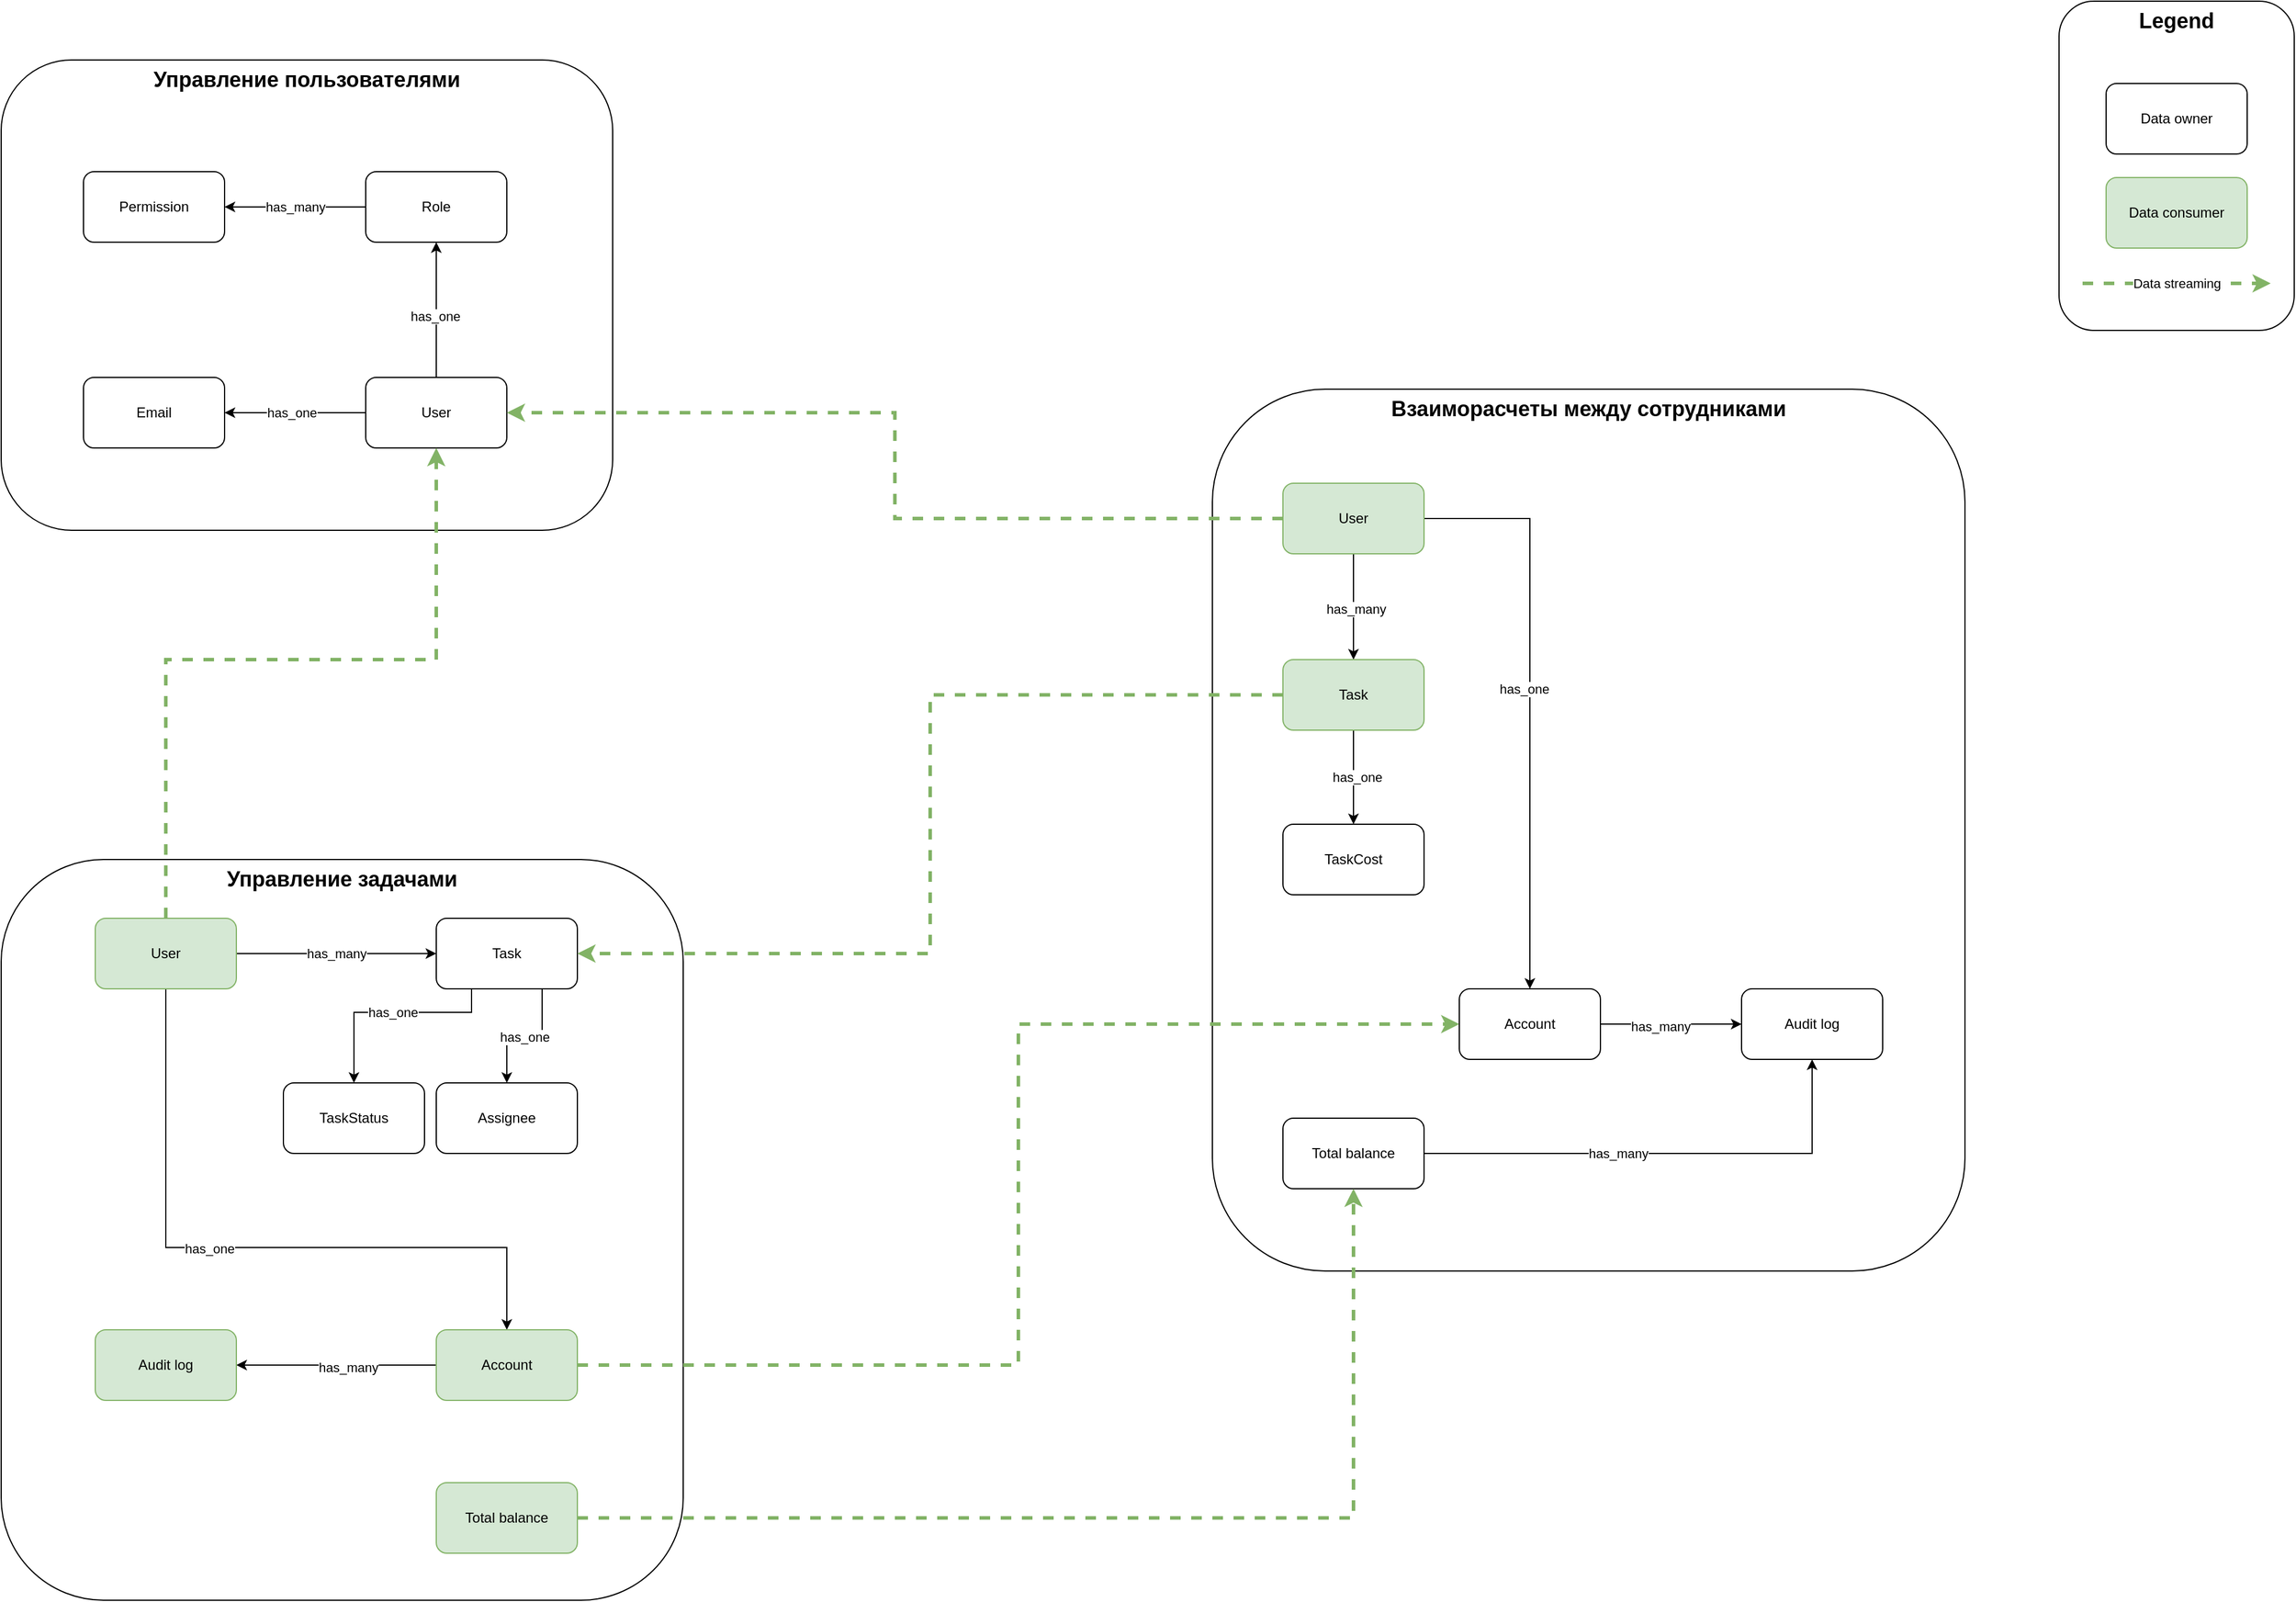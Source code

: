 <mxfile version="22.0.0" type="device">
  <diagram name="Page-1" id="aMFKIBQGXJVD9KH4IB0Q">
    <mxGraphModel dx="2565" dy="3374" grid="1" gridSize="10" guides="1" tooltips="1" connect="1" arrows="1" fold="1" page="1" pageScale="1" pageWidth="2336" pageHeight="1654" math="0" shadow="0">
      <root>
        <mxCell id="0" />
        <mxCell id="1" parent="0" />
        <mxCell id="T1hTMUztPTMwDlTIGCYi-98" value="Legend" style="rounded=1;whiteSpace=wrap;html=1;verticalAlign=top;fontSize=18;fontStyle=1" vertex="1" parent="1">
          <mxGeometry x="2040" y="-1600" width="200" height="280" as="geometry" />
        </mxCell>
        <mxCell id="T1hTMUztPTMwDlTIGCYi-2" value="Взаиморасчеты между сотрудниками" style="rounded=1;whiteSpace=wrap;html=1;verticalAlign=top;fontSize=18;fontStyle=1" vertex="1" parent="1">
          <mxGeometry x="1320" y="-1270" width="640" height="750" as="geometry" />
        </mxCell>
        <mxCell id="T1hTMUztPTMwDlTIGCYi-3" value="Управление задачами" style="rounded=1;whiteSpace=wrap;html=1;verticalAlign=top;fontSize=18;fontStyle=1" vertex="1" parent="1">
          <mxGeometry x="290" y="-870" width="580" height="630" as="geometry" />
        </mxCell>
        <mxCell id="T1hTMUztPTMwDlTIGCYi-4" value="Управление пользователями" style="rounded=1;whiteSpace=wrap;html=1;verticalAlign=top;fontSize=18;fontStyle=1" vertex="1" parent="1">
          <mxGeometry x="290" y="-1550" width="520" height="400" as="geometry" />
        </mxCell>
        <mxCell id="T1hTMUztPTMwDlTIGCYi-51" value="" style="edgeStyle=orthogonalEdgeStyle;rounded=0;orthogonalLoop=1;jettySize=auto;html=1;" edge="1" parent="1" source="T1hTMUztPTMwDlTIGCYi-48" target="T1hTMUztPTMwDlTIGCYi-49">
          <mxGeometry relative="1" as="geometry" />
        </mxCell>
        <mxCell id="T1hTMUztPTMwDlTIGCYi-52" value="has_one" style="edgeLabel;html=1;align=center;verticalAlign=middle;resizable=0;points=[];" vertex="1" connectable="0" parent="T1hTMUztPTMwDlTIGCYi-51">
          <mxGeometry x="-0.089" y="1" relative="1" as="geometry">
            <mxPoint as="offset" />
          </mxGeometry>
        </mxCell>
        <mxCell id="T1hTMUztPTMwDlTIGCYi-70" value="" style="edgeStyle=orthogonalEdgeStyle;rounded=0;orthogonalLoop=1;jettySize=auto;html=1;" edge="1" parent="1" source="T1hTMUztPTMwDlTIGCYi-48" target="T1hTMUztPTMwDlTIGCYi-69">
          <mxGeometry relative="1" as="geometry" />
        </mxCell>
        <mxCell id="T1hTMUztPTMwDlTIGCYi-71" value="has_one" style="edgeLabel;html=1;align=center;verticalAlign=middle;resizable=0;points=[];" vertex="1" connectable="0" parent="T1hTMUztPTMwDlTIGCYi-70">
          <mxGeometry x="0.056" relative="1" as="geometry">
            <mxPoint as="offset" />
          </mxGeometry>
        </mxCell>
        <mxCell id="T1hTMUztPTMwDlTIGCYi-48" value="User" style="rounded=1;whiteSpace=wrap;html=1;" vertex="1" parent="1">
          <mxGeometry x="600" y="-1280" width="120" height="60" as="geometry" />
        </mxCell>
        <mxCell id="T1hTMUztPTMwDlTIGCYi-53" value="has_many" style="edgeStyle=orthogonalEdgeStyle;rounded=0;orthogonalLoop=1;jettySize=auto;html=1;" edge="1" parent="1" source="T1hTMUztPTMwDlTIGCYi-49" target="T1hTMUztPTMwDlTIGCYi-50">
          <mxGeometry relative="1" as="geometry" />
        </mxCell>
        <mxCell id="T1hTMUztPTMwDlTIGCYi-49" value="Role" style="rounded=1;whiteSpace=wrap;html=1;" vertex="1" parent="1">
          <mxGeometry x="600" y="-1455" width="120" height="60" as="geometry" />
        </mxCell>
        <mxCell id="T1hTMUztPTMwDlTIGCYi-50" value="Permission" style="rounded=1;whiteSpace=wrap;html=1;" vertex="1" parent="1">
          <mxGeometry x="360" y="-1455" width="120" height="60" as="geometry" />
        </mxCell>
        <mxCell id="T1hTMUztPTMwDlTIGCYi-56" value="has_many" style="edgeStyle=orthogonalEdgeStyle;rounded=0;orthogonalLoop=1;jettySize=auto;html=1;" edge="1" parent="1" source="T1hTMUztPTMwDlTIGCYi-54" target="T1hTMUztPTMwDlTIGCYi-55">
          <mxGeometry relative="1" as="geometry" />
        </mxCell>
        <mxCell id="T1hTMUztPTMwDlTIGCYi-58" value="" style="edgeStyle=orthogonalEdgeStyle;rounded=0;orthogonalLoop=1;jettySize=auto;html=1;" edge="1" parent="1" source="T1hTMUztPTMwDlTIGCYi-54" target="T1hTMUztPTMwDlTIGCYi-57">
          <mxGeometry relative="1" as="geometry">
            <Array as="points">
              <mxPoint x="430" y="-540" />
              <mxPoint x="720" y="-540" />
            </Array>
          </mxGeometry>
        </mxCell>
        <mxCell id="T1hTMUztPTMwDlTIGCYi-62" value="has_one" style="edgeLabel;html=1;align=center;verticalAlign=middle;resizable=0;points=[];" vertex="1" connectable="0" parent="T1hTMUztPTMwDlTIGCYi-58">
          <mxGeometry x="-0.114" y="-1" relative="1" as="geometry">
            <mxPoint as="offset" />
          </mxGeometry>
        </mxCell>
        <mxCell id="T1hTMUztPTMwDlTIGCYi-87" style="edgeStyle=orthogonalEdgeStyle;rounded=0;orthogonalLoop=1;jettySize=auto;html=1;entryX=0.5;entryY=1;entryDx=0;entryDy=0;fillColor=#d5e8d4;strokeColor=#82b366;strokeWidth=3;dashed=1;" edge="1" parent="1" source="T1hTMUztPTMwDlTIGCYi-54" target="T1hTMUztPTMwDlTIGCYi-48">
          <mxGeometry relative="1" as="geometry">
            <Array as="points">
              <mxPoint x="430" y="-1040" />
              <mxPoint x="660" y="-1040" />
            </Array>
          </mxGeometry>
        </mxCell>
        <mxCell id="T1hTMUztPTMwDlTIGCYi-54" value="User" style="rounded=1;whiteSpace=wrap;html=1;fillColor=#d5e8d4;strokeColor=#82b366;" vertex="1" parent="1">
          <mxGeometry x="370" y="-820" width="120" height="60" as="geometry" />
        </mxCell>
        <mxCell id="T1hTMUztPTMwDlTIGCYi-64" value="" style="edgeStyle=orthogonalEdgeStyle;rounded=0;orthogonalLoop=1;jettySize=auto;html=1;exitX=0.25;exitY=1;exitDx=0;exitDy=0;" edge="1" parent="1" source="T1hTMUztPTMwDlTIGCYi-55" target="T1hTMUztPTMwDlTIGCYi-63">
          <mxGeometry relative="1" as="geometry">
            <Array as="points">
              <mxPoint x="690" y="-740" />
              <mxPoint x="590" y="-740" />
            </Array>
          </mxGeometry>
        </mxCell>
        <mxCell id="T1hTMUztPTMwDlTIGCYi-65" value="has_one" style="edgeLabel;html=1;align=center;verticalAlign=middle;resizable=0;points=[];" vertex="1" connectable="0" parent="T1hTMUztPTMwDlTIGCYi-64">
          <mxGeometry x="-0.028" relative="1" as="geometry">
            <mxPoint as="offset" />
          </mxGeometry>
        </mxCell>
        <mxCell id="T1hTMUztPTMwDlTIGCYi-67" value="" style="edgeStyle=orthogonalEdgeStyle;rounded=0;orthogonalLoop=1;jettySize=auto;html=1;exitX=0.75;exitY=1;exitDx=0;exitDy=0;" edge="1" parent="1" source="T1hTMUztPTMwDlTIGCYi-55" target="T1hTMUztPTMwDlTIGCYi-66">
          <mxGeometry relative="1" as="geometry" />
        </mxCell>
        <mxCell id="T1hTMUztPTMwDlTIGCYi-68" value="has_one" style="edgeLabel;html=1;align=center;verticalAlign=middle;resizable=0;points=[];" vertex="1" connectable="0" parent="T1hTMUztPTMwDlTIGCYi-67">
          <mxGeometry x="-0.003" y="1" relative="1" as="geometry">
            <mxPoint as="offset" />
          </mxGeometry>
        </mxCell>
        <mxCell id="T1hTMUztPTMwDlTIGCYi-55" value="Task" style="rounded=1;whiteSpace=wrap;html=1;" vertex="1" parent="1">
          <mxGeometry x="660" y="-820" width="120" height="60" as="geometry" />
        </mxCell>
        <mxCell id="T1hTMUztPTMwDlTIGCYi-60" value="" style="edgeStyle=orthogonalEdgeStyle;rounded=0;orthogonalLoop=1;jettySize=auto;html=1;" edge="1" parent="1" source="T1hTMUztPTMwDlTIGCYi-57" target="T1hTMUztPTMwDlTIGCYi-59">
          <mxGeometry relative="1" as="geometry" />
        </mxCell>
        <mxCell id="T1hTMUztPTMwDlTIGCYi-61" value="has_many" style="edgeLabel;html=1;align=center;verticalAlign=middle;resizable=0;points=[];" vertex="1" connectable="0" parent="T1hTMUztPTMwDlTIGCYi-60">
          <mxGeometry x="-0.114" y="2" relative="1" as="geometry">
            <mxPoint as="offset" />
          </mxGeometry>
        </mxCell>
        <mxCell id="T1hTMUztPTMwDlTIGCYi-89" style="edgeStyle=orthogonalEdgeStyle;rounded=0;orthogonalLoop=1;jettySize=auto;html=1;entryX=0;entryY=0.5;entryDx=0;entryDy=0;strokeWidth=3;dashed=1;fillColor=#d5e8d4;strokeColor=#82b366;" edge="1" parent="1" source="T1hTMUztPTMwDlTIGCYi-57" target="T1hTMUztPTMwDlTIGCYi-79">
          <mxGeometry relative="1" as="geometry" />
        </mxCell>
        <mxCell id="T1hTMUztPTMwDlTIGCYi-57" value="Account" style="rounded=1;whiteSpace=wrap;html=1;fillColor=#d5e8d4;strokeColor=#82b366;" vertex="1" parent="1">
          <mxGeometry x="660" y="-470" width="120" height="60" as="geometry" />
        </mxCell>
        <mxCell id="T1hTMUztPTMwDlTIGCYi-59" value="Audit log" style="rounded=1;whiteSpace=wrap;html=1;fillColor=#d5e8d4;strokeColor=#82b366;" vertex="1" parent="1">
          <mxGeometry x="370" y="-470" width="120" height="60" as="geometry" />
        </mxCell>
        <mxCell id="T1hTMUztPTMwDlTIGCYi-63" value="TaskStatus" style="rounded=1;whiteSpace=wrap;html=1;" vertex="1" parent="1">
          <mxGeometry x="530" y="-680" width="120" height="60" as="geometry" />
        </mxCell>
        <mxCell id="T1hTMUztPTMwDlTIGCYi-66" value="Assignee" style="rounded=1;whiteSpace=wrap;html=1;" vertex="1" parent="1">
          <mxGeometry x="660" y="-680" width="120" height="60" as="geometry" />
        </mxCell>
        <mxCell id="T1hTMUztPTMwDlTIGCYi-69" value="Email" style="rounded=1;whiteSpace=wrap;html=1;" vertex="1" parent="1">
          <mxGeometry x="360" y="-1280" width="120" height="60" as="geometry" />
        </mxCell>
        <mxCell id="T1hTMUztPTMwDlTIGCYi-74" value="" style="edgeStyle=orthogonalEdgeStyle;rounded=0;orthogonalLoop=1;jettySize=auto;html=1;" edge="1" parent="1" source="T1hTMUztPTMwDlTIGCYi-72" target="T1hTMUztPTMwDlTIGCYi-73">
          <mxGeometry relative="1" as="geometry" />
        </mxCell>
        <mxCell id="T1hTMUztPTMwDlTIGCYi-75" value="has_many" style="edgeLabel;html=1;align=center;verticalAlign=middle;resizable=0;points=[];" vertex="1" connectable="0" parent="T1hTMUztPTMwDlTIGCYi-74">
          <mxGeometry x="0.015" y="2" relative="1" as="geometry">
            <mxPoint y="1" as="offset" />
          </mxGeometry>
        </mxCell>
        <mxCell id="T1hTMUztPTMwDlTIGCYi-80" style="edgeStyle=orthogonalEdgeStyle;rounded=0;orthogonalLoop=1;jettySize=auto;html=1;" edge="1" parent="1" source="T1hTMUztPTMwDlTIGCYi-72" target="T1hTMUztPTMwDlTIGCYi-79">
          <mxGeometry relative="1" as="geometry" />
        </mxCell>
        <mxCell id="T1hTMUztPTMwDlTIGCYi-81" value="has_one" style="edgeLabel;html=1;align=center;verticalAlign=middle;resizable=0;points=[];" vertex="1" connectable="0" parent="T1hTMUztPTMwDlTIGCYi-80">
          <mxGeometry x="-0.045" y="-5" relative="1" as="geometry">
            <mxPoint y="1" as="offset" />
          </mxGeometry>
        </mxCell>
        <mxCell id="T1hTMUztPTMwDlTIGCYi-86" style="edgeStyle=orthogonalEdgeStyle;rounded=0;orthogonalLoop=1;jettySize=auto;html=1;entryX=1;entryY=0.5;entryDx=0;entryDy=0;dashed=1;strokeWidth=3;fillColor=#d5e8d4;strokeColor=#82b366;" edge="1" parent="1" source="T1hTMUztPTMwDlTIGCYi-72" target="T1hTMUztPTMwDlTIGCYi-48">
          <mxGeometry relative="1" as="geometry" />
        </mxCell>
        <mxCell id="T1hTMUztPTMwDlTIGCYi-72" value="User" style="rounded=1;whiteSpace=wrap;html=1;fillColor=#d5e8d4;strokeColor=#82b366;" vertex="1" parent="1">
          <mxGeometry x="1380" y="-1190" width="120" height="60" as="geometry" />
        </mxCell>
        <mxCell id="T1hTMUztPTMwDlTIGCYi-77" value="" style="edgeStyle=orthogonalEdgeStyle;rounded=0;orthogonalLoop=1;jettySize=auto;html=1;" edge="1" parent="1" source="T1hTMUztPTMwDlTIGCYi-73" target="T1hTMUztPTMwDlTIGCYi-76">
          <mxGeometry relative="1" as="geometry" />
        </mxCell>
        <mxCell id="T1hTMUztPTMwDlTIGCYi-78" value="has_one" style="edgeLabel;html=1;align=center;verticalAlign=middle;resizable=0;points=[];" vertex="1" connectable="0" parent="T1hTMUztPTMwDlTIGCYi-77">
          <mxGeometry x="-0.025" y="3" relative="1" as="geometry">
            <mxPoint y="1" as="offset" />
          </mxGeometry>
        </mxCell>
        <mxCell id="T1hTMUztPTMwDlTIGCYi-88" style="edgeStyle=orthogonalEdgeStyle;rounded=0;orthogonalLoop=1;jettySize=auto;html=1;entryX=1;entryY=0.5;entryDx=0;entryDy=0;dashed=1;strokeWidth=3;fillColor=#d5e8d4;strokeColor=#82b366;" edge="1" parent="1" source="T1hTMUztPTMwDlTIGCYi-73" target="T1hTMUztPTMwDlTIGCYi-55">
          <mxGeometry relative="1" as="geometry" />
        </mxCell>
        <mxCell id="T1hTMUztPTMwDlTIGCYi-73" value="Task" style="rounded=1;whiteSpace=wrap;html=1;fillColor=#d5e8d4;strokeColor=#82b366;" vertex="1" parent="1">
          <mxGeometry x="1380" y="-1040" width="120" height="60" as="geometry" />
        </mxCell>
        <mxCell id="T1hTMUztPTMwDlTIGCYi-76" value="TaskCost" style="rounded=1;whiteSpace=wrap;html=1;" vertex="1" parent="1">
          <mxGeometry x="1380" y="-900" width="120" height="60" as="geometry" />
        </mxCell>
        <mxCell id="T1hTMUztPTMwDlTIGCYi-83" value="" style="edgeStyle=orthogonalEdgeStyle;rounded=0;orthogonalLoop=1;jettySize=auto;html=1;" edge="1" parent="1" source="T1hTMUztPTMwDlTIGCYi-79" target="T1hTMUztPTMwDlTIGCYi-82">
          <mxGeometry relative="1" as="geometry" />
        </mxCell>
        <mxCell id="T1hTMUztPTMwDlTIGCYi-84" value="has_many" style="edgeLabel;html=1;align=center;verticalAlign=middle;resizable=0;points=[];" vertex="1" connectable="0" parent="T1hTMUztPTMwDlTIGCYi-83">
          <mxGeometry x="-0.158" y="-2" relative="1" as="geometry">
            <mxPoint as="offset" />
          </mxGeometry>
        </mxCell>
        <mxCell id="T1hTMUztPTMwDlTIGCYi-79" value="Account" style="rounded=1;whiteSpace=wrap;html=1;" vertex="1" parent="1">
          <mxGeometry x="1530" y="-760" width="120" height="60" as="geometry" />
        </mxCell>
        <mxCell id="T1hTMUztPTMwDlTIGCYi-82" value="Audit log" style="rounded=1;whiteSpace=wrap;html=1;" vertex="1" parent="1">
          <mxGeometry x="1770" y="-760" width="120" height="60" as="geometry" />
        </mxCell>
        <mxCell id="T1hTMUztPTMwDlTIGCYi-92" style="edgeStyle=orthogonalEdgeStyle;rounded=0;orthogonalLoop=1;jettySize=auto;html=1;" edge="1" parent="1" source="T1hTMUztPTMwDlTIGCYi-85" target="T1hTMUztPTMwDlTIGCYi-82">
          <mxGeometry relative="1" as="geometry" />
        </mxCell>
        <mxCell id="T1hTMUztPTMwDlTIGCYi-93" value="has_many" style="edgeLabel;html=1;align=center;verticalAlign=middle;resizable=0;points=[];" vertex="1" connectable="0" parent="T1hTMUztPTMwDlTIGCYi-92">
          <mxGeometry x="-0.192" relative="1" as="geometry">
            <mxPoint x="-1" as="offset" />
          </mxGeometry>
        </mxCell>
        <mxCell id="T1hTMUztPTMwDlTIGCYi-85" value="Total balance" style="rounded=1;whiteSpace=wrap;html=1;" vertex="1" parent="1">
          <mxGeometry x="1380" y="-650" width="120" height="60" as="geometry" />
        </mxCell>
        <mxCell id="T1hTMUztPTMwDlTIGCYi-91" style="edgeStyle=orthogonalEdgeStyle;rounded=0;orthogonalLoop=1;jettySize=auto;html=1;strokeWidth=3;dashed=1;fillColor=#d5e8d4;strokeColor=#82b366;" edge="1" parent="1" source="T1hTMUztPTMwDlTIGCYi-90" target="T1hTMUztPTMwDlTIGCYi-85">
          <mxGeometry relative="1" as="geometry" />
        </mxCell>
        <mxCell id="T1hTMUztPTMwDlTIGCYi-90" value="Total balance" style="rounded=1;whiteSpace=wrap;html=1;fillColor=#d5e8d4;strokeColor=#82b366;" vertex="1" parent="1">
          <mxGeometry x="660" y="-340" width="120" height="60" as="geometry" />
        </mxCell>
        <mxCell id="T1hTMUztPTMwDlTIGCYi-94" value="Data consumer" style="rounded=1;whiteSpace=wrap;html=1;fillColor=#d5e8d4;strokeColor=#82b366;" vertex="1" parent="1">
          <mxGeometry x="2080" y="-1450" width="120" height="60" as="geometry" />
        </mxCell>
        <mxCell id="T1hTMUztPTMwDlTIGCYi-95" value="Data owner" style="rounded=1;whiteSpace=wrap;html=1;" vertex="1" parent="1">
          <mxGeometry x="2080" y="-1530" width="120" height="60" as="geometry" />
        </mxCell>
        <mxCell id="T1hTMUztPTMwDlTIGCYi-96" value="" style="endArrow=classic;html=1;rounded=0;strokeWidth=3;dashed=1;fillColor=#d5e8d4;strokeColor=#82b366;" edge="1" parent="1">
          <mxGeometry width="50" height="50" relative="1" as="geometry">
            <mxPoint x="2060" y="-1360" as="sourcePoint" />
            <mxPoint x="2220" y="-1360" as="targetPoint" />
          </mxGeometry>
        </mxCell>
        <mxCell id="T1hTMUztPTMwDlTIGCYi-97" value="Data streaming" style="edgeLabel;html=1;align=center;verticalAlign=middle;resizable=0;points=[];" vertex="1" connectable="0" parent="T1hTMUztPTMwDlTIGCYi-96">
          <mxGeometry x="-0.172" y="4" relative="1" as="geometry">
            <mxPoint x="14" y="4" as="offset" />
          </mxGeometry>
        </mxCell>
      </root>
    </mxGraphModel>
  </diagram>
</mxfile>
